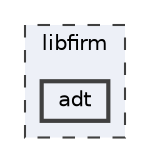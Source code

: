 digraph "libfirm/adt"
{
 // LATEX_PDF_SIZE
  bgcolor="transparent";
  edge [fontname=Helvetica,fontsize=10,labelfontname=Helvetica,labelfontsize=10];
  node [fontname=Helvetica,fontsize=10,shape=box,height=0.2,width=0.4];
  compound=true
  subgraph clusterdir_a6bb70333108fe2daacf0ce0282a691f {
    graph [ bgcolor="#edf0f7", pencolor="grey25", label="libfirm", fontname=Helvetica,fontsize=10 style="filled,dashed", URL="dir_a6bb70333108fe2daacf0ce0282a691f.html",tooltip=""]
  dir_f69cf529ec4aade47cdabf86552c8304 [label="adt", fillcolor="#edf0f7", color="grey25", style="filled,bold", URL="dir_f69cf529ec4aade47cdabf86552c8304.html",tooltip=""];
  }
}
